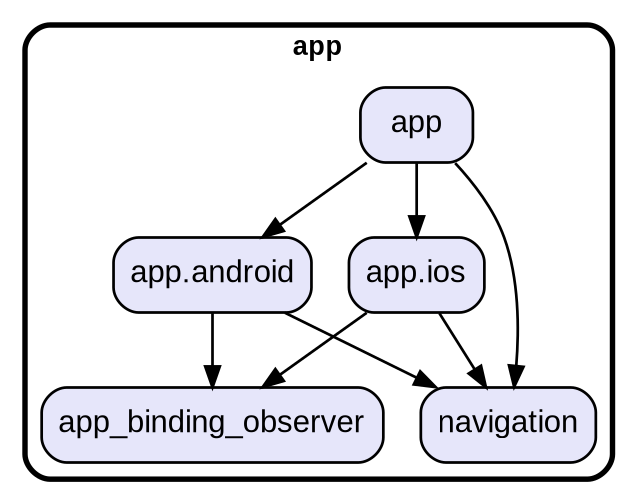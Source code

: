 digraph "" {
  graph [style=rounded fontname="Arial Black" fontsize=13 penwidth=2.6];
  node [shape=rect style="filled,rounded" fontname=Arial fontsize=15 fillcolor=Lavender penwidth=1.3];
  edge [penwidth=1.3];
  "/app.android.dart" [label="app.android"];
  "/app_binding_observer.dart" [label="app_binding_observer"];
  "/app.ios.dart" [label="app.ios"];
  "/navigation.dart" [label="navigation"];
  "/app.dart" [label="app"];
  subgraph "cluster~" {
    label="app";
    "/app.android.dart";
    "/app_binding_observer.dart";
    "/app.ios.dart";
    "/navigation.dart";
    "/app.dart";
  }
  "/app.android.dart" -> "/app_binding_observer.dart";
  "/app.android.dart" -> "/navigation.dart";
  "/app.ios.dart" -> "/app_binding_observer.dart";
  "/app.ios.dart" -> "/navigation.dart";
  "/app.dart" -> "/app.android.dart";
  "/app.dart" -> "/app.ios.dart";
  "/app.dart" -> "/navigation.dart";
}
